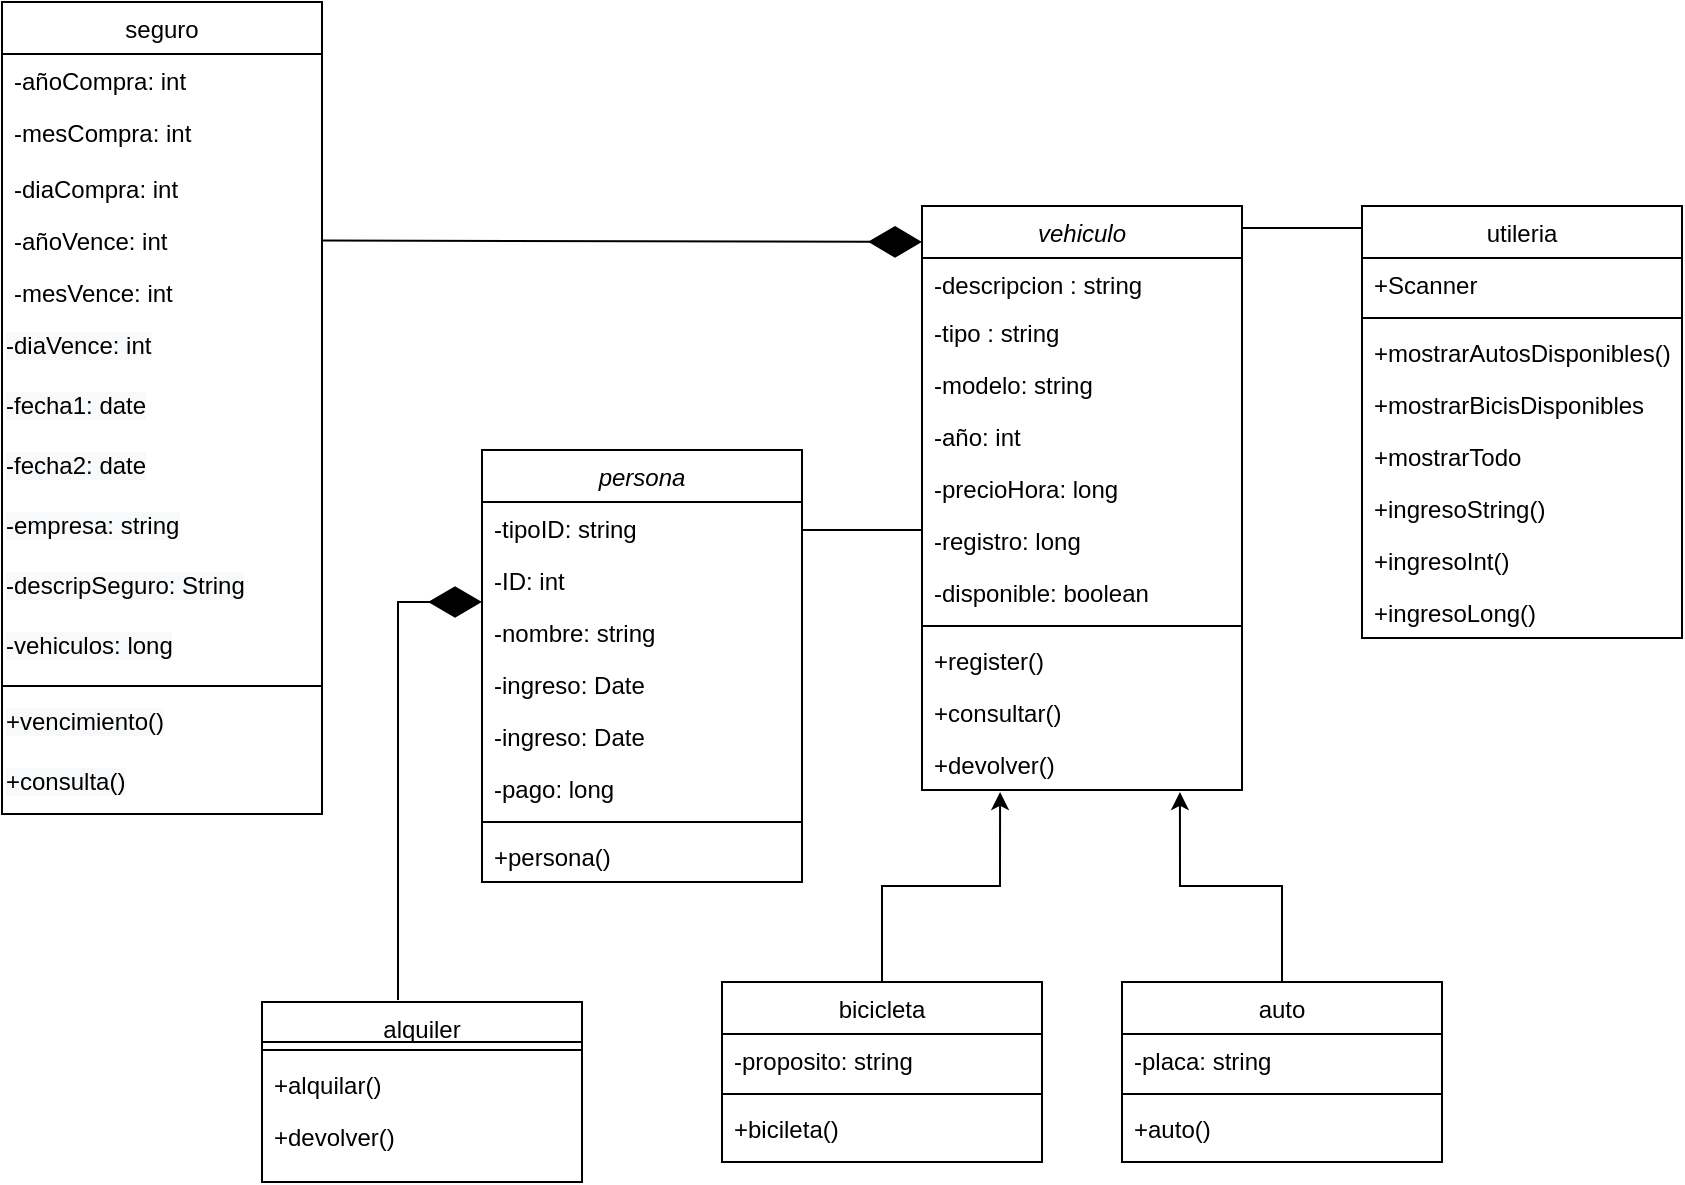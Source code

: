 <mxfile version="16.4.3" type="github">
  <diagram id="C5RBs43oDa-KdzZeNtuy" name="Page-1">
    <mxGraphModel dx="2448" dy="1943" grid="1" gridSize="10" guides="1" tooltips="1" connect="1" arrows="1" fold="1" page="1" pageScale="1" pageWidth="827" pageHeight="1169" math="0" shadow="0">
      <root>
        <mxCell id="WIyWlLk6GJQsqaUBKTNV-0" />
        <mxCell id="WIyWlLk6GJQsqaUBKTNV-1" parent="WIyWlLk6GJQsqaUBKTNV-0" />
        <mxCell id="1PtlywsJzl08vf8VM6p6-0" value="vehiculo" style="swimlane;fontStyle=2;align=center;verticalAlign=top;childLayout=stackLayout;horizontal=1;startSize=26;horizontalStack=0;resizeParent=1;resizeLast=0;collapsible=1;marginBottom=0;rounded=0;shadow=0;strokeWidth=1;" vertex="1" parent="WIyWlLk6GJQsqaUBKTNV-1">
          <mxGeometry x="240" y="-38" width="160" height="292" as="geometry">
            <mxRectangle x="230" y="140" width="160" height="26" as="alternateBounds" />
          </mxGeometry>
        </mxCell>
        <mxCell id="1PtlywsJzl08vf8VM6p6-1" value="-descripcion : string" style="text;align=left;verticalAlign=top;spacingLeft=4;spacingRight=4;overflow=hidden;rotatable=0;points=[[0,0.5],[1,0.5]];portConstraint=eastwest;" vertex="1" parent="1PtlywsJzl08vf8VM6p6-0">
          <mxGeometry y="26" width="160" height="24" as="geometry" />
        </mxCell>
        <mxCell id="1PtlywsJzl08vf8VM6p6-2" value="-tipo : string" style="text;align=left;verticalAlign=top;spacingLeft=4;spacingRight=4;overflow=hidden;rotatable=0;points=[[0,0.5],[1,0.5]];portConstraint=eastwest;rounded=0;shadow=0;html=0;" vertex="1" parent="1PtlywsJzl08vf8VM6p6-0">
          <mxGeometry y="50" width="160" height="26" as="geometry" />
        </mxCell>
        <mxCell id="1PtlywsJzl08vf8VM6p6-3" value="-modelo: string" style="text;align=left;verticalAlign=top;spacingLeft=4;spacingRight=4;overflow=hidden;rotatable=0;points=[[0,0.5],[1,0.5]];portConstraint=eastwest;rounded=0;shadow=0;html=0;" vertex="1" parent="1PtlywsJzl08vf8VM6p6-0">
          <mxGeometry y="76" width="160" height="26" as="geometry" />
        </mxCell>
        <mxCell id="1PtlywsJzl08vf8VM6p6-4" value="-año: int" style="text;align=left;verticalAlign=top;spacingLeft=4;spacingRight=4;overflow=hidden;rotatable=0;points=[[0,0.5],[1,0.5]];portConstraint=eastwest;rounded=0;shadow=0;html=0;" vertex="1" parent="1PtlywsJzl08vf8VM6p6-0">
          <mxGeometry y="102" width="160" height="26" as="geometry" />
        </mxCell>
        <mxCell id="1PtlywsJzl08vf8VM6p6-5" value="-precioHora: long" style="text;align=left;verticalAlign=top;spacingLeft=4;spacingRight=4;overflow=hidden;rotatable=0;points=[[0,0.5],[1,0.5]];portConstraint=eastwest;rounded=0;shadow=0;html=0;" vertex="1" parent="1PtlywsJzl08vf8VM6p6-0">
          <mxGeometry y="128" width="160" height="26" as="geometry" />
        </mxCell>
        <mxCell id="1PtlywsJzl08vf8VM6p6-6" value="-registro: long" style="text;align=left;verticalAlign=top;spacingLeft=4;spacingRight=4;overflow=hidden;rotatable=0;points=[[0,0.5],[1,0.5]];portConstraint=eastwest;rounded=0;shadow=0;html=0;" vertex="1" parent="1PtlywsJzl08vf8VM6p6-0">
          <mxGeometry y="154" width="160" height="26" as="geometry" />
        </mxCell>
        <mxCell id="1PtlywsJzl08vf8VM6p6-7" value="-disponible: boolean" style="text;align=left;verticalAlign=top;spacingLeft=4;spacingRight=4;overflow=hidden;rotatable=0;points=[[0,0.5],[1,0.5]];portConstraint=eastwest;rounded=0;shadow=0;html=0;" vertex="1" parent="1PtlywsJzl08vf8VM6p6-0">
          <mxGeometry y="180" width="160" height="26" as="geometry" />
        </mxCell>
        <mxCell id="1PtlywsJzl08vf8VM6p6-8" value="" style="line;html=1;strokeWidth=1;align=left;verticalAlign=middle;spacingTop=-1;spacingLeft=3;spacingRight=3;rotatable=0;labelPosition=right;points=[];portConstraint=eastwest;" vertex="1" parent="1PtlywsJzl08vf8VM6p6-0">
          <mxGeometry y="206" width="160" height="8" as="geometry" />
        </mxCell>
        <mxCell id="1PtlywsJzl08vf8VM6p6-9" value="+register()" style="text;align=left;verticalAlign=top;spacingLeft=4;spacingRight=4;overflow=hidden;rotatable=0;points=[[0,0.5],[1,0.5]];portConstraint=eastwest;" vertex="1" parent="1PtlywsJzl08vf8VM6p6-0">
          <mxGeometry y="214" width="160" height="26" as="geometry" />
        </mxCell>
        <mxCell id="1PtlywsJzl08vf8VM6p6-10" value="+consultar()&#xa;" style="text;align=left;verticalAlign=top;spacingLeft=4;spacingRight=4;overflow=hidden;rotatable=0;points=[[0,0.5],[1,0.5]];portConstraint=eastwest;" vertex="1" parent="1PtlywsJzl08vf8VM6p6-0">
          <mxGeometry y="240" width="160" height="26" as="geometry" />
        </mxCell>
        <mxCell id="1PtlywsJzl08vf8VM6p6-11" value="+devolver()&#xa;" style="text;align=left;verticalAlign=top;spacingLeft=4;spacingRight=4;overflow=hidden;rotatable=0;points=[[0,0.5],[1,0.5]];portConstraint=eastwest;" vertex="1" parent="1PtlywsJzl08vf8VM6p6-0">
          <mxGeometry y="266" width="160" height="26" as="geometry" />
        </mxCell>
        <mxCell id="1PtlywsJzl08vf8VM6p6-12" style="edgeStyle=orthogonalEdgeStyle;rounded=0;orthogonalLoop=1;jettySize=auto;html=1;entryX=0.244;entryY=1.038;entryDx=0;entryDy=0;entryPerimeter=0;" edge="1" parent="WIyWlLk6GJQsqaUBKTNV-1" source="1PtlywsJzl08vf8VM6p6-13" target="1PtlywsJzl08vf8VM6p6-11">
          <mxGeometry relative="1" as="geometry" />
        </mxCell>
        <mxCell id="1PtlywsJzl08vf8VM6p6-13" value="bicicleta" style="swimlane;fontStyle=0;align=center;verticalAlign=top;childLayout=stackLayout;horizontal=1;startSize=26;horizontalStack=0;resizeParent=1;resizeLast=0;collapsible=1;marginBottom=0;rounded=0;shadow=0;strokeWidth=1;" vertex="1" parent="WIyWlLk6GJQsqaUBKTNV-1">
          <mxGeometry x="140" y="350" width="160" height="90" as="geometry">
            <mxRectangle x="130" y="380" width="160" height="26" as="alternateBounds" />
          </mxGeometry>
        </mxCell>
        <mxCell id="1PtlywsJzl08vf8VM6p6-14" value="-proposito: string" style="text;align=left;verticalAlign=top;spacingLeft=4;spacingRight=4;overflow=hidden;rotatable=0;points=[[0,0.5],[1,0.5]];portConstraint=eastwest;" vertex="1" parent="1PtlywsJzl08vf8VM6p6-13">
          <mxGeometry y="26" width="160" height="26" as="geometry" />
        </mxCell>
        <mxCell id="1PtlywsJzl08vf8VM6p6-15" value="" style="line;html=1;strokeWidth=1;align=left;verticalAlign=middle;spacingTop=-1;spacingLeft=3;spacingRight=3;rotatable=0;labelPosition=right;points=[];portConstraint=eastwest;" vertex="1" parent="1PtlywsJzl08vf8VM6p6-13">
          <mxGeometry y="52" width="160" height="8" as="geometry" />
        </mxCell>
        <mxCell id="1PtlywsJzl08vf8VM6p6-16" value="+bicileta()&#xa;" style="text;align=left;verticalAlign=top;spacingLeft=4;spacingRight=4;overflow=hidden;rotatable=0;points=[[0,0.5],[1,0.5]];portConstraint=eastwest;" vertex="1" parent="1PtlywsJzl08vf8VM6p6-13">
          <mxGeometry y="60" width="160" height="26" as="geometry" />
        </mxCell>
        <mxCell id="1PtlywsJzl08vf8VM6p6-17" style="edgeStyle=orthogonalEdgeStyle;rounded=0;orthogonalLoop=1;jettySize=auto;html=1;entryX=0.806;entryY=1.038;entryDx=0;entryDy=0;entryPerimeter=0;" edge="1" parent="WIyWlLk6GJQsqaUBKTNV-1" source="1PtlywsJzl08vf8VM6p6-18" target="1PtlywsJzl08vf8VM6p6-11">
          <mxGeometry relative="1" as="geometry">
            <mxPoint x="290" y="330" as="targetPoint" />
          </mxGeometry>
        </mxCell>
        <mxCell id="1PtlywsJzl08vf8VM6p6-18" value="auto" style="swimlane;fontStyle=0;align=center;verticalAlign=top;childLayout=stackLayout;horizontal=1;startSize=26;horizontalStack=0;resizeParent=1;resizeLast=0;collapsible=1;marginBottom=0;rounded=0;shadow=0;strokeWidth=1;" vertex="1" parent="WIyWlLk6GJQsqaUBKTNV-1">
          <mxGeometry x="340" y="350" width="160" height="90" as="geometry">
            <mxRectangle x="550" y="140" width="160" height="26" as="alternateBounds" />
          </mxGeometry>
        </mxCell>
        <mxCell id="1PtlywsJzl08vf8VM6p6-19" value="-placa: string" style="text;align=left;verticalAlign=top;spacingLeft=4;spacingRight=4;overflow=hidden;rotatable=0;points=[[0,0.5],[1,0.5]];portConstraint=eastwest;" vertex="1" parent="1PtlywsJzl08vf8VM6p6-18">
          <mxGeometry y="26" width="160" height="26" as="geometry" />
        </mxCell>
        <mxCell id="1PtlywsJzl08vf8VM6p6-20" value="" style="line;html=1;strokeWidth=1;align=left;verticalAlign=middle;spacingTop=-1;spacingLeft=3;spacingRight=3;rotatable=0;labelPosition=right;points=[];portConstraint=eastwest;" vertex="1" parent="1PtlywsJzl08vf8VM6p6-18">
          <mxGeometry y="52" width="160" height="8" as="geometry" />
        </mxCell>
        <mxCell id="1PtlywsJzl08vf8VM6p6-21" value="+auto()&#xa;" style="text;align=left;verticalAlign=top;spacingLeft=4;spacingRight=4;overflow=hidden;rotatable=0;points=[[0,0.5],[1,0.5]];portConstraint=eastwest;" vertex="1" parent="1PtlywsJzl08vf8VM6p6-18">
          <mxGeometry y="60" width="160" height="26" as="geometry" />
        </mxCell>
        <mxCell id="1PtlywsJzl08vf8VM6p6-22" value="persona" style="swimlane;fontStyle=2;align=center;verticalAlign=top;childLayout=stackLayout;horizontal=1;startSize=26;horizontalStack=0;resizeParent=1;resizeLast=0;collapsible=1;marginBottom=0;rounded=0;shadow=0;strokeWidth=1;" vertex="1" parent="WIyWlLk6GJQsqaUBKTNV-1">
          <mxGeometry x="20" y="84" width="160" height="216" as="geometry">
            <mxRectangle x="230" y="140" width="160" height="26" as="alternateBounds" />
          </mxGeometry>
        </mxCell>
        <mxCell id="1PtlywsJzl08vf8VM6p6-23" value="-tipoID: string&#xa;" style="text;align=left;verticalAlign=top;spacingLeft=4;spacingRight=4;overflow=hidden;rotatable=0;points=[[0,0.5],[1,0.5]];portConstraint=eastwest;" vertex="1" parent="1PtlywsJzl08vf8VM6p6-22">
          <mxGeometry y="26" width="160" height="26" as="geometry" />
        </mxCell>
        <mxCell id="1PtlywsJzl08vf8VM6p6-24" value="-ID: int" style="text;align=left;verticalAlign=top;spacingLeft=4;spacingRight=4;overflow=hidden;rotatable=0;points=[[0,0.5],[1,0.5]];portConstraint=eastwest;rounded=0;shadow=0;html=0;" vertex="1" parent="1PtlywsJzl08vf8VM6p6-22">
          <mxGeometry y="52" width="160" height="26" as="geometry" />
        </mxCell>
        <mxCell id="1PtlywsJzl08vf8VM6p6-25" value="-nombre: string&#xa;" style="text;align=left;verticalAlign=top;spacingLeft=4;spacingRight=4;overflow=hidden;rotatable=0;points=[[0,0.5],[1,0.5]];portConstraint=eastwest;rounded=0;shadow=0;html=0;" vertex="1" parent="1PtlywsJzl08vf8VM6p6-22">
          <mxGeometry y="78" width="160" height="26" as="geometry" />
        </mxCell>
        <mxCell id="1PtlywsJzl08vf8VM6p6-26" value="-ingreso: Date" style="text;align=left;verticalAlign=top;spacingLeft=4;spacingRight=4;overflow=hidden;rotatable=0;points=[[0,0.5],[1,0.5]];portConstraint=eastwest;rounded=0;shadow=0;html=0;" vertex="1" parent="1PtlywsJzl08vf8VM6p6-22">
          <mxGeometry y="104" width="160" height="26" as="geometry" />
        </mxCell>
        <mxCell id="1PtlywsJzl08vf8VM6p6-27" value="-ingreso: Date" style="text;align=left;verticalAlign=top;spacingLeft=4;spacingRight=4;overflow=hidden;rotatable=0;points=[[0,0.5],[1,0.5]];portConstraint=eastwest;rounded=0;shadow=0;html=0;" vertex="1" parent="1PtlywsJzl08vf8VM6p6-22">
          <mxGeometry y="130" width="160" height="26" as="geometry" />
        </mxCell>
        <mxCell id="1PtlywsJzl08vf8VM6p6-28" value="-pago: long" style="text;align=left;verticalAlign=top;spacingLeft=4;spacingRight=4;overflow=hidden;rotatable=0;points=[[0,0.5],[1,0.5]];portConstraint=eastwest;rounded=0;shadow=0;html=0;" vertex="1" parent="1PtlywsJzl08vf8VM6p6-22">
          <mxGeometry y="156" width="160" height="26" as="geometry" />
        </mxCell>
        <mxCell id="1PtlywsJzl08vf8VM6p6-29" value="" style="line;html=1;strokeWidth=1;align=left;verticalAlign=middle;spacingTop=-1;spacingLeft=3;spacingRight=3;rotatable=0;labelPosition=right;points=[];portConstraint=eastwest;" vertex="1" parent="1PtlywsJzl08vf8VM6p6-22">
          <mxGeometry y="182" width="160" height="8" as="geometry" />
        </mxCell>
        <mxCell id="1PtlywsJzl08vf8VM6p6-30" value="+persona()" style="text;align=left;verticalAlign=top;spacingLeft=4;spacingRight=4;overflow=hidden;rotatable=0;points=[[0,0.5],[1,0.5]];portConstraint=eastwest;" vertex="1" parent="1PtlywsJzl08vf8VM6p6-22">
          <mxGeometry y="190" width="160" height="26" as="geometry" />
        </mxCell>
        <mxCell id="1PtlywsJzl08vf8VM6p6-31" value="utileria" style="swimlane;fontStyle=0;align=center;verticalAlign=top;childLayout=stackLayout;horizontal=1;startSize=26;horizontalStack=0;resizeParent=1;resizeLast=0;collapsible=1;marginBottom=0;rounded=0;shadow=0;strokeWidth=1;" vertex="1" parent="WIyWlLk6GJQsqaUBKTNV-1">
          <mxGeometry x="460" y="-38" width="160" height="216" as="geometry">
            <mxRectangle x="550" y="140" width="160" height="26" as="alternateBounds" />
          </mxGeometry>
        </mxCell>
        <mxCell id="1PtlywsJzl08vf8VM6p6-32" value="+Scanner" style="text;align=left;verticalAlign=top;spacingLeft=4;spacingRight=4;overflow=hidden;rotatable=0;points=[[0,0.5],[1,0.5]];portConstraint=eastwest;rounded=0;shadow=0;html=0;" vertex="1" parent="1PtlywsJzl08vf8VM6p6-31">
          <mxGeometry y="26" width="160" height="26" as="geometry" />
        </mxCell>
        <mxCell id="1PtlywsJzl08vf8VM6p6-33" value="" style="line;html=1;strokeWidth=1;align=left;verticalAlign=middle;spacingTop=-1;spacingLeft=3;spacingRight=3;rotatable=0;labelPosition=right;points=[];portConstraint=eastwest;" vertex="1" parent="1PtlywsJzl08vf8VM6p6-31">
          <mxGeometry y="52" width="160" height="8" as="geometry" />
        </mxCell>
        <mxCell id="1PtlywsJzl08vf8VM6p6-34" value="+mostrarAutosDisponibles()" style="text;align=left;verticalAlign=top;spacingLeft=4;spacingRight=4;overflow=hidden;rotatable=0;points=[[0,0.5],[1,0.5]];portConstraint=eastwest;" vertex="1" parent="1PtlywsJzl08vf8VM6p6-31">
          <mxGeometry y="60" width="160" height="26" as="geometry" />
        </mxCell>
        <mxCell id="1PtlywsJzl08vf8VM6p6-35" value="+mostrarBicisDisponibles" style="text;align=left;verticalAlign=top;spacingLeft=4;spacingRight=4;overflow=hidden;rotatable=0;points=[[0,0.5],[1,0.5]];portConstraint=eastwest;" vertex="1" parent="1PtlywsJzl08vf8VM6p6-31">
          <mxGeometry y="86" width="160" height="26" as="geometry" />
        </mxCell>
        <mxCell id="1PtlywsJzl08vf8VM6p6-36" value="+mostrarTodo" style="text;align=left;verticalAlign=top;spacingLeft=4;spacingRight=4;overflow=hidden;rotatable=0;points=[[0,0.5],[1,0.5]];portConstraint=eastwest;rounded=0;shadow=0;html=0;" vertex="1" parent="1PtlywsJzl08vf8VM6p6-31">
          <mxGeometry y="112" width="160" height="26" as="geometry" />
        </mxCell>
        <mxCell id="1PtlywsJzl08vf8VM6p6-37" value="+ingresoString()" style="text;align=left;verticalAlign=top;spacingLeft=4;spacingRight=4;overflow=hidden;rotatable=0;points=[[0,0.5],[1,0.5]];portConstraint=eastwest;rounded=0;shadow=0;html=0;" vertex="1" parent="1PtlywsJzl08vf8VM6p6-31">
          <mxGeometry y="138" width="160" height="26" as="geometry" />
        </mxCell>
        <mxCell id="1PtlywsJzl08vf8VM6p6-38" value="+ingresoInt()&#xa;" style="text;align=left;verticalAlign=top;spacingLeft=4;spacingRight=4;overflow=hidden;rotatable=0;points=[[0,0.5],[1,0.5]];portConstraint=eastwest;rounded=0;shadow=0;html=0;" vertex="1" parent="1PtlywsJzl08vf8VM6p6-31">
          <mxGeometry y="164" width="160" height="26" as="geometry" />
        </mxCell>
        <mxCell id="1PtlywsJzl08vf8VM6p6-39" value="+ingresoLong()" style="text;align=left;verticalAlign=top;spacingLeft=4;spacingRight=4;overflow=hidden;rotatable=0;points=[[0,0.5],[1,0.5]];portConstraint=eastwest;rounded=0;shadow=0;html=0;" vertex="1" parent="1PtlywsJzl08vf8VM6p6-31">
          <mxGeometry y="190" width="160" height="26" as="geometry" />
        </mxCell>
        <mxCell id="1PtlywsJzl08vf8VM6p6-40" value="seguro" style="swimlane;fontStyle=0;align=center;verticalAlign=top;childLayout=stackLayout;horizontal=1;startSize=26;horizontalStack=0;resizeParent=1;resizeLast=0;collapsible=1;marginBottom=0;rounded=0;shadow=0;strokeWidth=1;" vertex="1" parent="WIyWlLk6GJQsqaUBKTNV-1">
          <mxGeometry x="-220" y="-140" width="160" height="406" as="geometry">
            <mxRectangle x="550" y="140" width="160" height="26" as="alternateBounds" />
          </mxGeometry>
        </mxCell>
        <mxCell id="1PtlywsJzl08vf8VM6p6-41" value="-añoCompra: int&#xa;" style="text;align=left;verticalAlign=top;spacingLeft=4;spacingRight=4;overflow=hidden;rotatable=0;points=[[0,0.5],[1,0.5]];portConstraint=eastwest;" vertex="1" parent="1PtlywsJzl08vf8VM6p6-40">
          <mxGeometry y="26" width="160" height="26" as="geometry" />
        </mxCell>
        <mxCell id="1PtlywsJzl08vf8VM6p6-42" value="-mesCompra: int&#xa;" style="text;align=left;verticalAlign=top;spacingLeft=4;spacingRight=4;overflow=hidden;rotatable=0;points=[[0,0.5],[1,0.5]];portConstraint=eastwest;" vertex="1" parent="1PtlywsJzl08vf8VM6p6-40">
          <mxGeometry y="52" width="160" height="28" as="geometry" />
        </mxCell>
        <mxCell id="1PtlywsJzl08vf8VM6p6-43" value="-diaCompra: int&#xa;" style="text;align=left;verticalAlign=top;spacingLeft=4;spacingRight=4;overflow=hidden;rotatable=0;points=[[0,0.5],[1,0.5]];portConstraint=eastwest;" vertex="1" parent="1PtlywsJzl08vf8VM6p6-40">
          <mxGeometry y="80" width="160" height="26" as="geometry" />
        </mxCell>
        <mxCell id="1PtlywsJzl08vf8VM6p6-44" value="-añoVence: int&#xa;" style="text;align=left;verticalAlign=top;spacingLeft=4;spacingRight=4;overflow=hidden;rotatable=0;points=[[0,0.5],[1,0.5]];portConstraint=eastwest;" vertex="1" parent="1PtlywsJzl08vf8VM6p6-40">
          <mxGeometry y="106" width="160" height="26" as="geometry" />
        </mxCell>
        <mxCell id="1PtlywsJzl08vf8VM6p6-45" value="-mesVence: int" style="text;align=left;verticalAlign=top;spacingLeft=4;spacingRight=4;overflow=hidden;rotatable=0;points=[[0,0.5],[1,0.5]];portConstraint=eastwest;" vertex="1" parent="1PtlywsJzl08vf8VM6p6-40">
          <mxGeometry y="132" width="160" height="26" as="geometry" />
        </mxCell>
        <mxCell id="1PtlywsJzl08vf8VM6p6-46" value="&lt;span style=&quot;color: rgb(0 , 0 , 0) ; font-family: &amp;#34;helvetica&amp;#34; ; font-size: 12px ; font-style: normal ; font-weight: 400 ; letter-spacing: normal ; text-align: left ; text-indent: 0px ; text-transform: none ; word-spacing: 0px ; background-color: rgb(248 , 249 , 250) ; display: inline ; float: none&quot;&gt;-diaVence: int&lt;/span&gt;" style="text;whiteSpace=wrap;html=1;" vertex="1" parent="1PtlywsJzl08vf8VM6p6-40">
          <mxGeometry y="158" width="160" height="30" as="geometry" />
        </mxCell>
        <mxCell id="1PtlywsJzl08vf8VM6p6-47" value="&lt;span style=&quot;color: rgb(0 , 0 , 0) ; font-family: &amp;#34;helvetica&amp;#34; ; font-size: 12px ; font-style: normal ; font-weight: 400 ; letter-spacing: normal ; text-align: left ; text-indent: 0px ; text-transform: none ; word-spacing: 0px ; background-color: rgb(248 , 249 , 250) ; display: inline ; float: none&quot;&gt;-fecha1: date&lt;/span&gt;" style="text;whiteSpace=wrap;html=1;" vertex="1" parent="1PtlywsJzl08vf8VM6p6-40">
          <mxGeometry y="188" width="160" height="30" as="geometry" />
        </mxCell>
        <mxCell id="1PtlywsJzl08vf8VM6p6-48" value="&lt;span style=&quot;color: rgb(0 , 0 , 0) ; font-family: &amp;#34;helvetica&amp;#34; ; font-size: 12px ; font-style: normal ; font-weight: 400 ; letter-spacing: normal ; text-align: left ; text-indent: 0px ; text-transform: none ; word-spacing: 0px ; background-color: rgb(248 , 249 , 250) ; display: inline ; float: none&quot;&gt;-fecha2: date&lt;/span&gt;" style="text;whiteSpace=wrap;html=1;" vertex="1" parent="1PtlywsJzl08vf8VM6p6-40">
          <mxGeometry y="218" width="160" height="30" as="geometry" />
        </mxCell>
        <mxCell id="1PtlywsJzl08vf8VM6p6-49" value="&lt;span style=&quot;color: rgb(0 , 0 , 0) ; font-family: &amp;#34;helvetica&amp;#34; ; font-size: 12px ; font-style: normal ; font-weight: 400 ; letter-spacing: normal ; text-align: left ; text-indent: 0px ; text-transform: none ; word-spacing: 0px ; background-color: rgb(248 , 249 , 250) ; display: inline ; float: none&quot;&gt;-empresa: string&lt;/span&gt;" style="text;whiteSpace=wrap;html=1;" vertex="1" parent="1PtlywsJzl08vf8VM6p6-40">
          <mxGeometry y="248" width="160" height="30" as="geometry" />
        </mxCell>
        <mxCell id="1PtlywsJzl08vf8VM6p6-50" value="&lt;span style=&quot;color: rgb(0 , 0 , 0) ; font-family: &amp;#34;helvetica&amp;#34; ; font-size: 12px ; font-style: normal ; font-weight: 400 ; letter-spacing: normal ; text-align: left ; text-indent: 0px ; text-transform: none ; word-spacing: 0px ; background-color: rgb(248 , 249 , 250) ; display: inline ; float: none&quot;&gt;-descripSeguro: String&lt;br&gt;&lt;br&gt;&lt;/span&gt;" style="text;whiteSpace=wrap;html=1;" vertex="1" parent="1PtlywsJzl08vf8VM6p6-40">
          <mxGeometry y="278" width="160" height="30" as="geometry" />
        </mxCell>
        <mxCell id="1PtlywsJzl08vf8VM6p6-51" value="&lt;span style=&quot;color: rgb(0 , 0 , 0) ; font-family: &amp;#34;helvetica&amp;#34; ; font-size: 12px ; font-style: normal ; font-weight: 400 ; letter-spacing: normal ; text-align: left ; text-indent: 0px ; text-transform: none ; word-spacing: 0px ; background-color: rgb(248 , 249 , 250) ; display: inline ; float: none&quot;&gt;-vehiculos: long&lt;/span&gt;" style="text;whiteSpace=wrap;html=1;" vertex="1" parent="1PtlywsJzl08vf8VM6p6-40">
          <mxGeometry y="308" width="160" height="30" as="geometry" />
        </mxCell>
        <mxCell id="1PtlywsJzl08vf8VM6p6-52" value="" style="line;html=1;strokeWidth=1;align=left;verticalAlign=middle;spacingTop=-1;spacingLeft=3;spacingRight=3;rotatable=0;labelPosition=right;points=[];portConstraint=eastwest;" vertex="1" parent="1PtlywsJzl08vf8VM6p6-40">
          <mxGeometry y="338" width="160" height="8" as="geometry" />
        </mxCell>
        <mxCell id="1PtlywsJzl08vf8VM6p6-53" value="&lt;span style=&quot;color: rgb(0 , 0 , 0) ; font-family: &amp;#34;helvetica&amp;#34; ; font-size: 12px ; font-style: normal ; font-weight: 400 ; letter-spacing: normal ; text-align: left ; text-indent: 0px ; text-transform: none ; word-spacing: 0px ; background-color: rgb(248 , 249 , 250) ; display: inline ; float: none&quot;&gt;+vencimiento()&lt;/span&gt;" style="text;whiteSpace=wrap;html=1;" vertex="1" parent="1PtlywsJzl08vf8VM6p6-40">
          <mxGeometry y="346" width="160" height="30" as="geometry" />
        </mxCell>
        <mxCell id="1PtlywsJzl08vf8VM6p6-54" value="&lt;span style=&quot;color: rgb(0 , 0 , 0) ; font-family: &amp;#34;helvetica&amp;#34; ; font-size: 12px ; font-style: normal ; font-weight: 400 ; letter-spacing: normal ; text-align: left ; text-indent: 0px ; text-transform: none ; word-spacing: 0px ; background-color: rgb(248 , 249 , 250) ; display: inline ; float: none&quot;&gt;+consulta()&lt;/span&gt;" style="text;whiteSpace=wrap;html=1;" vertex="1" parent="1PtlywsJzl08vf8VM6p6-40">
          <mxGeometry y="376" width="160" height="30" as="geometry" />
        </mxCell>
        <mxCell id="1PtlywsJzl08vf8VM6p6-55" value="" style="endArrow=none;html=1;rounded=0;" edge="1" parent="WIyWlLk6GJQsqaUBKTNV-1">
          <mxGeometry width="50" height="50" relative="1" as="geometry">
            <mxPoint x="400" y="-27" as="sourcePoint" />
            <mxPoint x="460" y="-27" as="targetPoint" />
            <Array as="points" />
          </mxGeometry>
        </mxCell>
        <mxCell id="1PtlywsJzl08vf8VM6p6-56" value="" style="endArrow=diamondThin;endFill=1;endSize=24;html=1;rounded=0;" edge="1" parent="WIyWlLk6GJQsqaUBKTNV-1" source="1PtlywsJzl08vf8VM6p6-44">
          <mxGeometry width="160" relative="1" as="geometry">
            <mxPoint x="120" y="-20" as="sourcePoint" />
            <mxPoint x="240" y="-20" as="targetPoint" />
          </mxGeometry>
        </mxCell>
        <mxCell id="1PtlywsJzl08vf8VM6p6-57" value="alquiler" style="swimlane;fontStyle=0;align=center;verticalAlign=top;childLayout=stackLayout;horizontal=1;startSize=20;horizontalStack=0;resizeParent=1;resizeLast=0;collapsible=1;marginBottom=0;rounded=0;shadow=0;strokeWidth=1;" vertex="1" parent="WIyWlLk6GJQsqaUBKTNV-1">
          <mxGeometry x="-90" y="360" width="160" height="90" as="geometry">
            <mxRectangle x="550" y="140" width="160" height="26" as="alternateBounds" />
          </mxGeometry>
        </mxCell>
        <mxCell id="1PtlywsJzl08vf8VM6p6-58" value="" style="line;html=1;strokeWidth=1;align=left;verticalAlign=middle;spacingTop=-1;spacingLeft=3;spacingRight=3;rotatable=0;labelPosition=right;points=[];portConstraint=eastwest;" vertex="1" parent="1PtlywsJzl08vf8VM6p6-57">
          <mxGeometry y="20" width="160" height="8" as="geometry" />
        </mxCell>
        <mxCell id="1PtlywsJzl08vf8VM6p6-59" value="+alquilar()&#xa;" style="text;align=left;verticalAlign=top;spacingLeft=4;spacingRight=4;overflow=hidden;rotatable=0;points=[[0,0.5],[1,0.5]];portConstraint=eastwest;rounded=0;shadow=0;html=0;" vertex="1" parent="1PtlywsJzl08vf8VM6p6-57">
          <mxGeometry y="28" width="160" height="26" as="geometry" />
        </mxCell>
        <mxCell id="1PtlywsJzl08vf8VM6p6-60" value="+devolver()" style="text;align=left;verticalAlign=top;spacingLeft=4;spacingRight=4;overflow=hidden;rotatable=0;points=[[0,0.5],[1,0.5]];portConstraint=eastwest;rounded=0;shadow=0;html=0;" vertex="1" parent="1PtlywsJzl08vf8VM6p6-57">
          <mxGeometry y="54" width="160" height="26" as="geometry" />
        </mxCell>
        <mxCell id="1PtlywsJzl08vf8VM6p6-61" value="" style="endArrow=diamondThin;endFill=1;endSize=24;html=1;rounded=0;exitX=0.425;exitY=-0.011;exitDx=0;exitDy=0;exitPerimeter=0;" edge="1" parent="WIyWlLk6GJQsqaUBKTNV-1" source="1PtlywsJzl08vf8VM6p6-57">
          <mxGeometry width="160" relative="1" as="geometry">
            <mxPoint x="-90" y="190" as="sourcePoint" />
            <mxPoint x="20" y="160" as="targetPoint" />
            <Array as="points">
              <mxPoint x="-22" y="160" />
            </Array>
          </mxGeometry>
        </mxCell>
        <mxCell id="1PtlywsJzl08vf8VM6p6-62" value="" style="line;strokeWidth=1;fillColor=none;align=left;verticalAlign=middle;spacingTop=-1;spacingLeft=3;spacingRight=3;rotatable=0;labelPosition=right;points=[];portConstraint=eastwest;" vertex="1" parent="WIyWlLk6GJQsqaUBKTNV-1">
          <mxGeometry x="180" y="120" width="60" height="8" as="geometry" />
        </mxCell>
      </root>
    </mxGraphModel>
  </diagram>
</mxfile>
